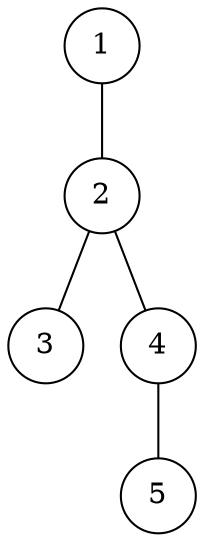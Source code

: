 graph G {
  node [shape="circle"]
  1 [pos="0,0!"]
  2 [pos="0.5,0.5!"]
  3 [pos="0,1!"]
  4 [pos="1,1.5!"]
  5 [pos="0.5,2!"]
  1--2--4--5
  2--3
}
